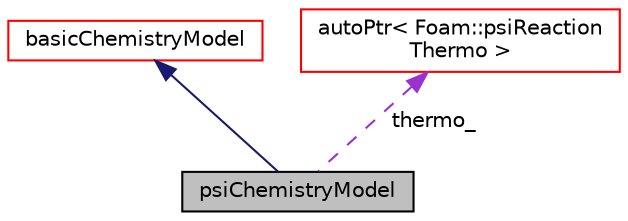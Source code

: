 digraph "psiChemistryModel"
{
  bgcolor="transparent";
  edge [fontname="Helvetica",fontsize="10",labelfontname="Helvetica",labelfontsize="10"];
  node [fontname="Helvetica",fontsize="10",shape=record];
  Node1 [label="psiChemistryModel",height=0.2,width=0.4,color="black", fillcolor="grey75", style="filled", fontcolor="black"];
  Node2 -> Node1 [dir="back",color="midnightblue",fontsize="10",style="solid",fontname="Helvetica"];
  Node2 [label="basicChemistryModel",height=0.2,width=0.4,color="red",URL="$a00103.html",tooltip="Base class for chemistry models. "];
  Node3 -> Node1 [dir="back",color="darkorchid3",fontsize="10",style="dashed",label=" thermo_" ,fontname="Helvetica"];
  Node3 [label="autoPtr\< Foam::psiReaction\lThermo \>",height=0.2,width=0.4,color="red",URL="$a00087.html"];
}
